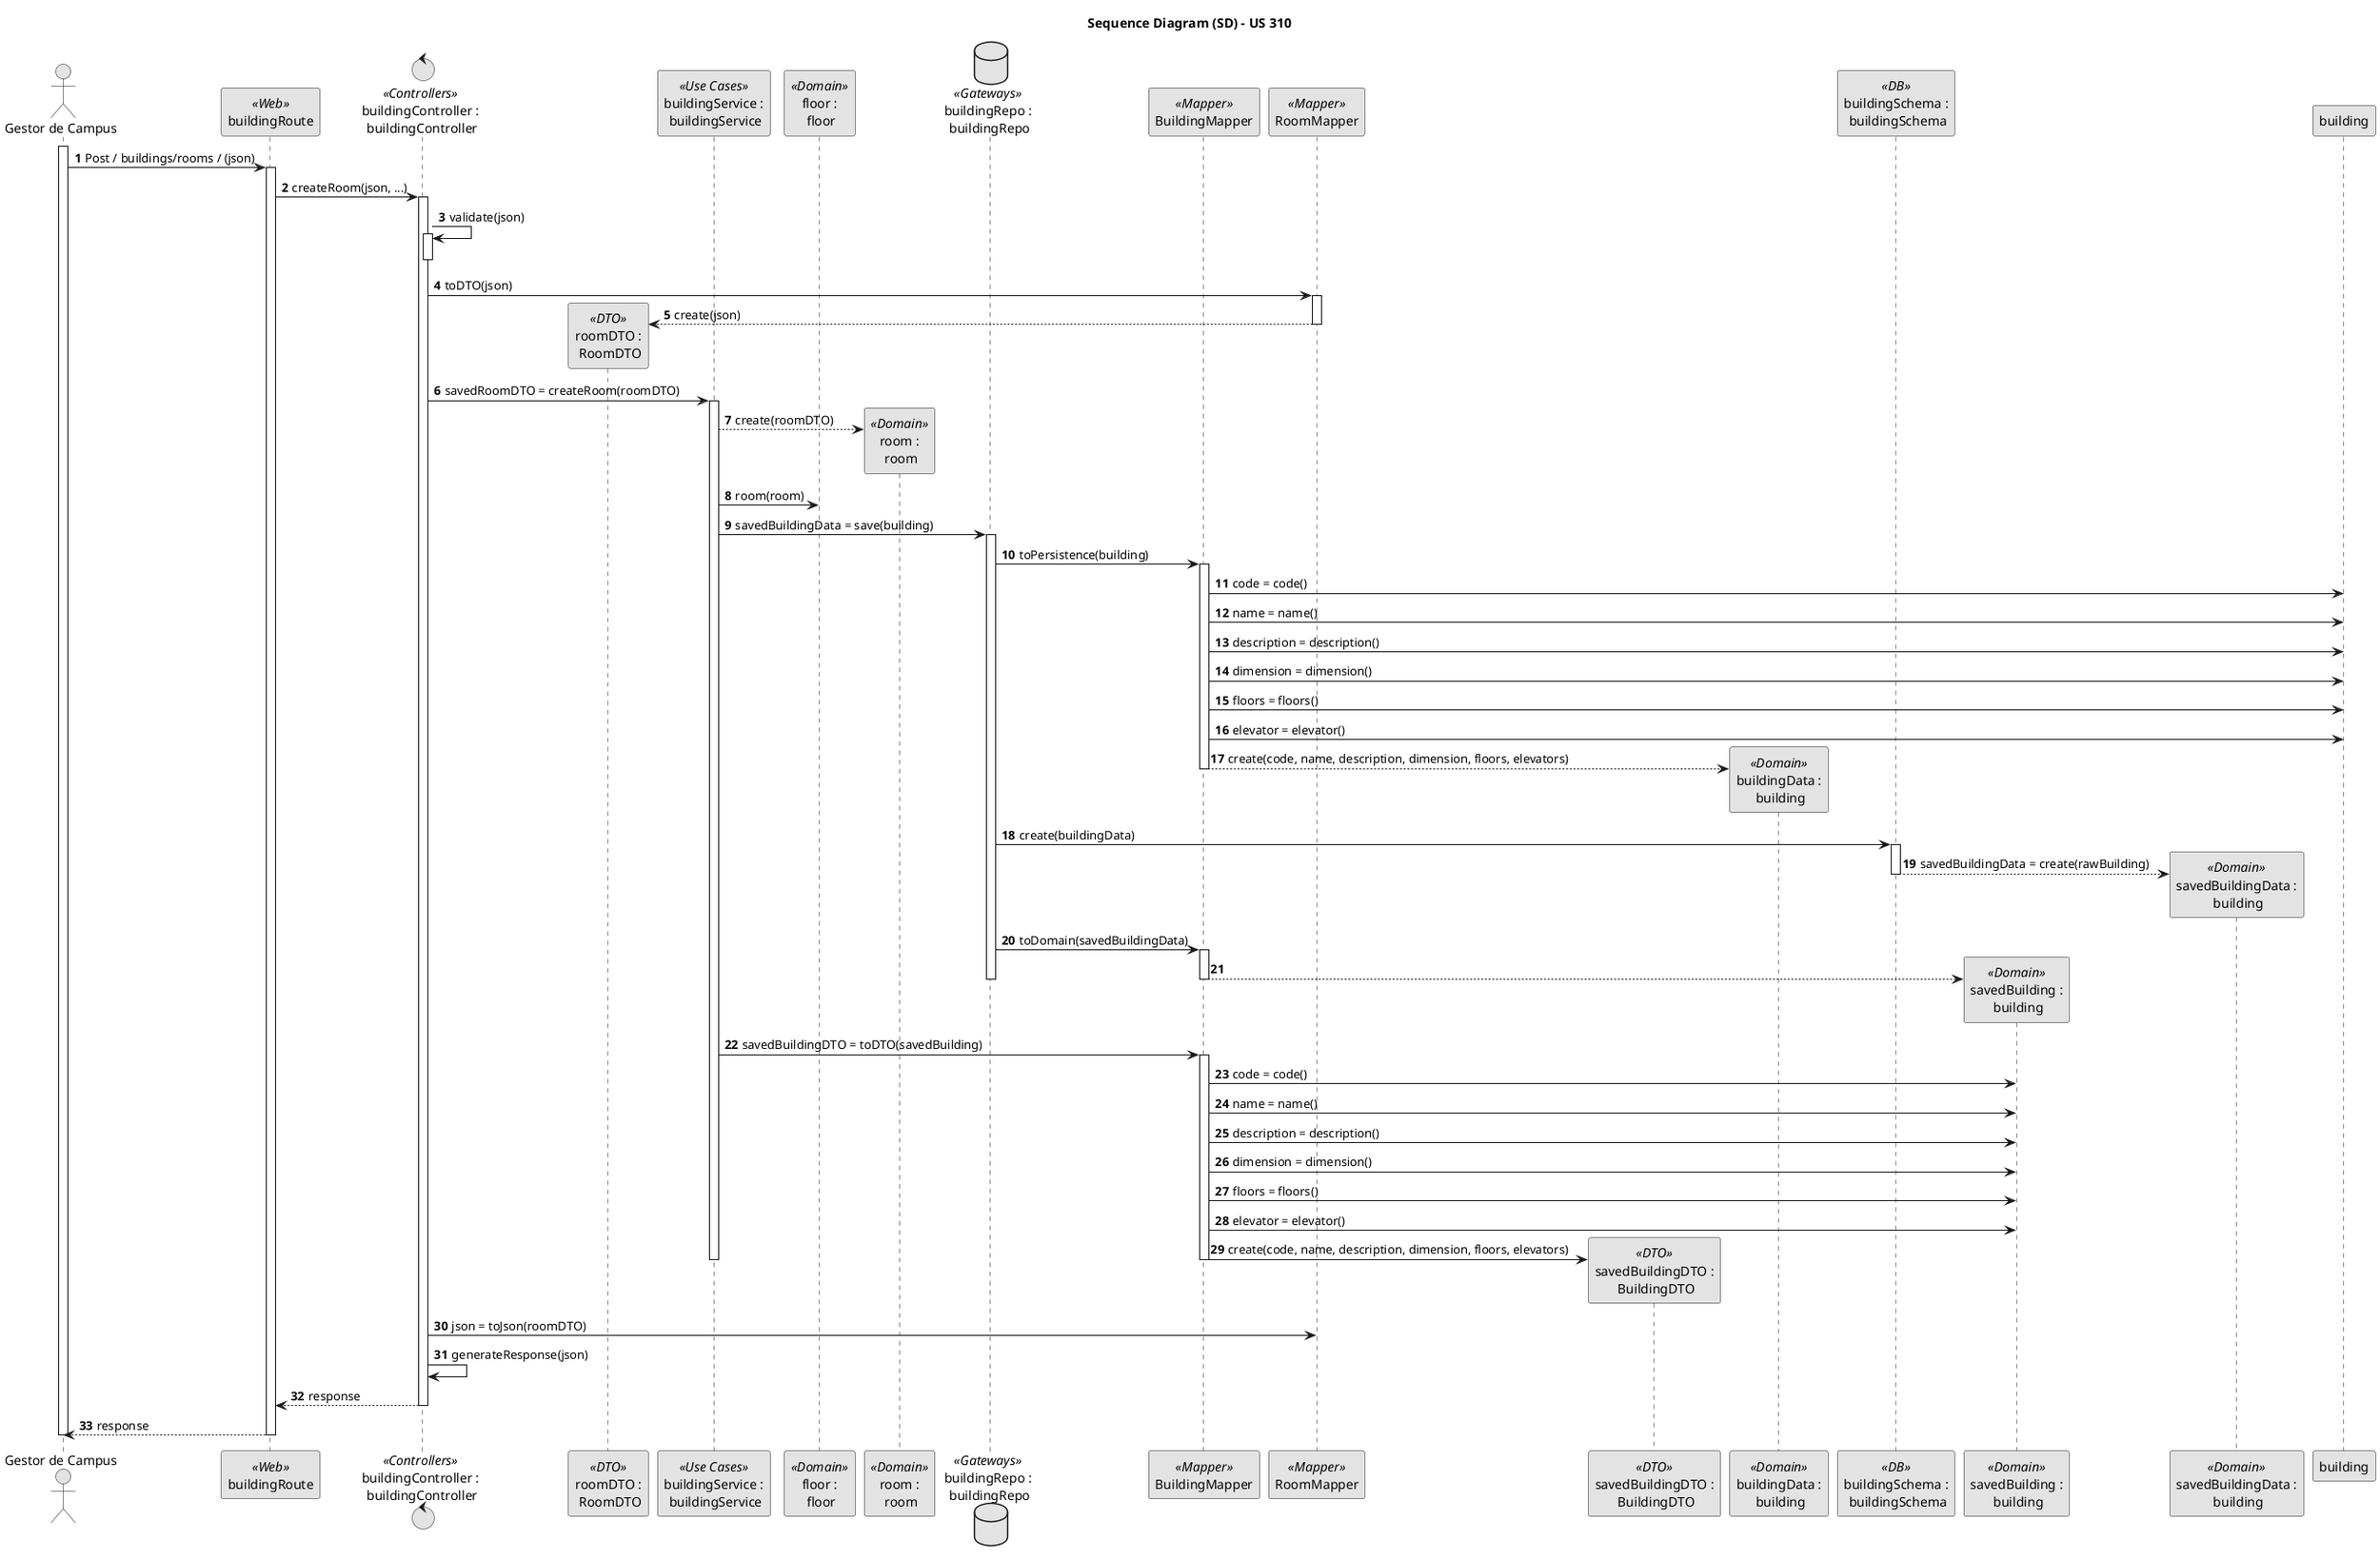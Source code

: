 @startuml
skinparam monochrome true
skinparam packageStyle rectangle
skinparam shadowing false

title Sequence Diagram (SD) - US 310
autonumber

actor "Gestor de Campus" as actor
participant buildingRoute as route <<Web>>
control "buildingController :\n buildingController" as controller <<Controllers>>
participant "roomDTO :\n RoomDTO" as roomDTO <<DTO>>
participant "buildingService :\n buildingService" as buildingService <<Use Cases>>
participant "floor :\n floor" as floor <<Domain>>
participant "room :\n room" as room <<Domain>>
database "buildingRepo :\n buildingRepo" as buildingRepo <<Gateways>>
participant BuildingMapper as buildingMapper <<Mapper>>
participant RoomMapper as roomMapper <<Mapper>>
participant "savedBuildingDTO :\n BuildingDTO" as savedBuildingDTO <<DTO>>
participant "buildingData :\n building" as buildingData <<Domain>>
participant "buildingSchema :\n buildingSchema" as buildingSchema <<DB>>
participant "savedBuilding :\n building" as savedBuilding <<Domain>>
participant "savedBuildingData :\n building" as savedBuildingData <<Domain>>

activate actor

    actor -> route : Post / buildings/rooms / (json)
    activate route
        route -> controller : createRoom(json, ...)
        activate controller
            controller -> controller : validate(json)
            activate controller
            deactivate controller

            controller -> roomMapper : toDTO(json)
            activate roomMapper
                roomMapper --> roomDTO** : create(json)
            deactivate roomMapper

            controller -> buildingService : savedRoomDTO = createRoom(roomDTO)
            activate buildingService
                buildingService --> room** : create(roomDTO)

                buildingService -> floor : room(room)

                buildingService -> buildingRepo : savedBuildingData = save(building)


                activate buildingRepo
                    buildingRepo -> buildingMapper : toPersistence(building)
                    activate buildingMapper
                        buildingMapper -> building : code = code()
                        buildingMapper -> building : name = name()
                        buildingMapper -> building : description = description()
                        buildingMapper -> building : dimension = dimension()
                        buildingMapper -> building : floors = floors()
                        buildingMapper -> building : elevator = elevator()
                        
                        buildingMapper --> buildingData** : create(code, name, description, dimension, floors, elevators)
                    deactivate buildingMapper

                    buildingRepo -> buildingSchema : create(buildingData)
                    activate buildingSchema
                        buildingSchema --> savedBuildingData** : savedBuildingData = create(rawBuilding)
                    deactivate buildingSchema
                    
                    buildingRepo -> buildingMapper : toDomain(savedBuildingData)
                    activate buildingMapper
                        buildingMapper --> savedBuilding**
                    deactivate buildingMapper
                deactivate buildingRepo

                buildingService -> buildingMapper : savedBuildingDTO = toDTO(savedBuilding)
                activate buildingMapper
                    buildingMapper -> savedBuilding : code = code()
                    buildingMapper -> savedBuilding : name = name()
                    buildingMapper -> savedBuilding : description = description()
                    buildingMapper -> savedBuilding : dimension = dimension()
                    buildingMapper -> savedBuilding : floors = floors()
                    buildingMapper -> savedBuilding : elevator = elevator()
                    buildingMapper -> savedBuildingDTO** : create(code, name, description, dimension, floors, elevators)
                deactivate buildingMapper

            deactivate buildingService

            controller -> roomMapper : json = toJson(roomDTO)
            controller -> controller : generateResponse(json)
            
            controller --> route : response

        deactivate controller

        route --> actor : response

    deactivate route

deactivate actor

@enduml
